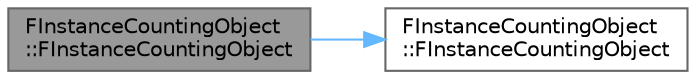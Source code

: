 digraph "FInstanceCountingObject::FInstanceCountingObject"
{
 // INTERACTIVE_SVG=YES
 // LATEX_PDF_SIZE
  bgcolor="transparent";
  edge [fontname=Helvetica,fontsize=10,labelfontname=Helvetica,labelfontsize=10];
  node [fontname=Helvetica,fontsize=10,shape=box,height=0.2,width=0.4];
  rankdir="LR";
  Node1 [id="Node000001",label="FInstanceCountingObject\l::FInstanceCountingObject",height=0.2,width=0.4,color="gray40", fillcolor="grey60", style="filled", fontcolor="black",tooltip="Copy-constructor for assigment."];
  Node1 -> Node2 [id="edge1_Node000001_Node000002",color="steelblue1",style="solid",tooltip=" "];
  Node2 [id="Node000002",label="FInstanceCountingObject\l::FInstanceCountingObject",height=0.2,width=0.4,color="grey40", fillcolor="white", style="filled",URL="$db/dd0/classFInstanceCountingObject.html#a2d60f3d8017ef57396f3df17c06895c9",tooltip="Constructor, though geneerally these objects should be created using the COUNT_INSTANCES_ macro."];
}
